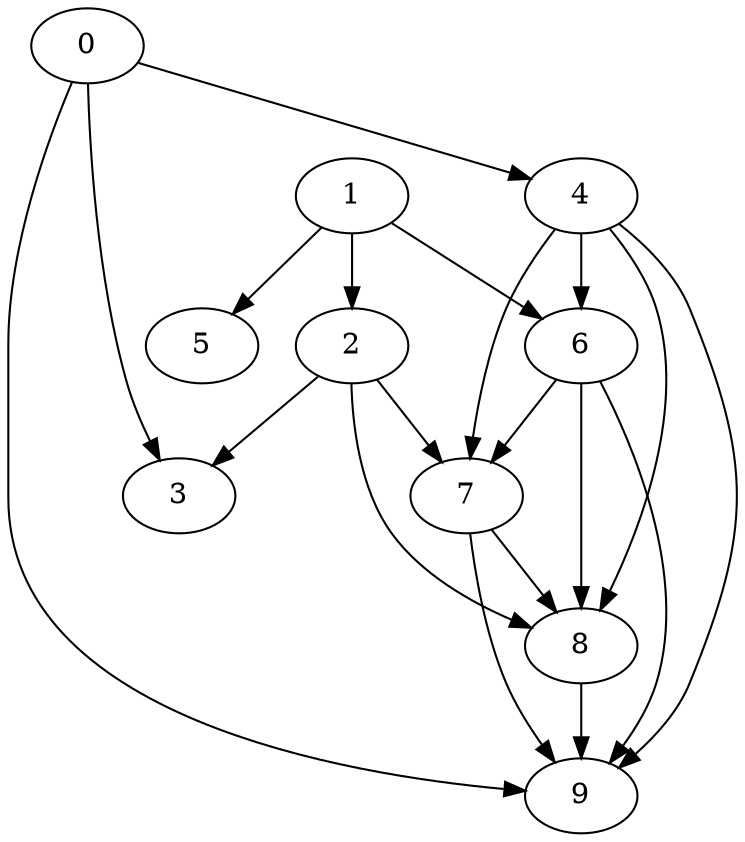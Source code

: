 digraph "Random_Nodes_10_Density_1.90_CCR_10.00_WeightType_Random-output" {
	graph [ "No of nodes"=10.0 ];
	graph [ "CCR"=10.0 ];
	graph [ "Density"=1.9 ];
	graph [ "Total sequential time"=63.0 ];
	graph [ "No of edges"=19.0 ];
	graph [ "Node concurrency"=-1.0 ];
	"0" ["Start"=0,"Weight"=6.0,"Processor"=0];
	"3" ["Start"=40,"Weight"=10.0,"Processor"=1];
	"4" ["Start"=6,"Weight"=3.0,"Processor"=0];
	"9" ["Start"=38,"Weight"=8.0,"Processor"=0];
	"1" ["Start"=9,"Weight"=5.0,"Processor"=0];
	"2" ["Start"=14,"Weight"=5.0,"Processor"=0];
	"5" ["Start"=33,"Weight"=7.0,"Processor"=1];
	"6" ["Start"=19,"Weight"=8.0,"Processor"=0];
	"7" ["Start"=27,"Weight"=3.0,"Processor"=0];
	"8" ["Start"=30,"Weight"=8.0,"Processor"=0];
	"0" -> "3" ["Weight"=34.0];
	"0" -> "4" ["Weight"=24.0];
	"0" -> "9" ["Weight"=44.0];
	"1" -> "2" ["Weight"=48.0];
	"1" -> "5" ["Weight"=19.0];
	"1" -> "6" ["Weight"=39.0];
	"2" -> "3" ["Weight"=10.0];
	"2" -> "7" ["Weight"=48.0];
	"2" -> "8" ["Weight"=48.0];
	"4" -> "6" ["Weight"=10.0];
	"4" -> "7" ["Weight"=48.0];
	"4" -> "8" ["Weight"=48.0];
	"4" -> "9" ["Weight"=39.0];
	"6" -> "7" ["Weight"=15.0];
	"6" -> "8" ["Weight"=39.0];
	"6" -> "9" ["Weight"=29.0];
	"7" -> "8" ["Weight"=15.0];
	"7" -> "9" ["Weight"=34.0];
	"8" -> "9" ["Weight"=39.0];
}
